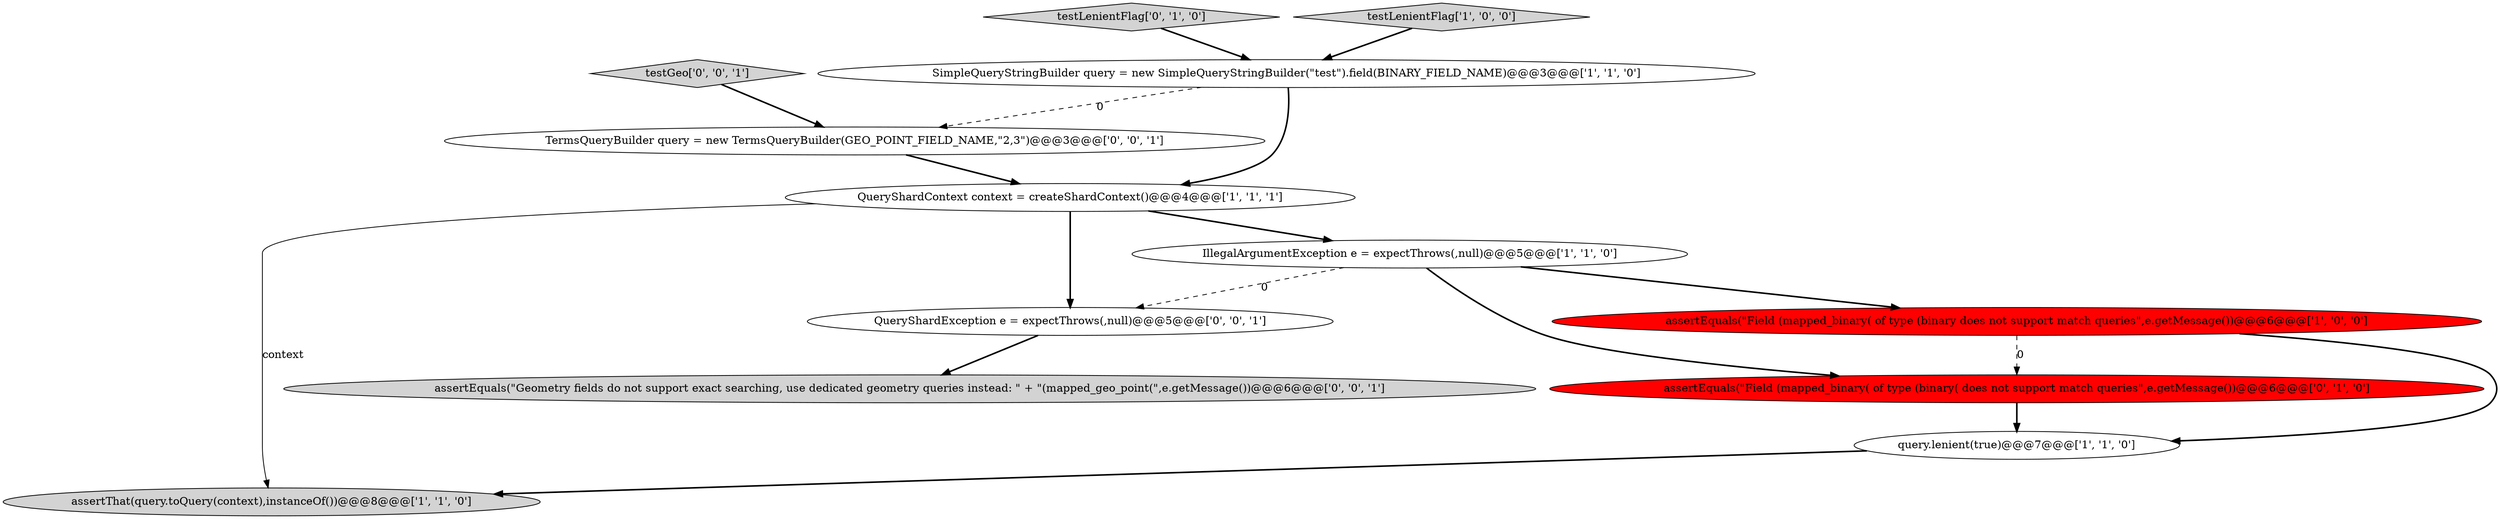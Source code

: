 digraph {
4 [style = filled, label = "assertThat(query.toQuery(context),instanceOf())@@@8@@@['1', '1', '0']", fillcolor = lightgray, shape = ellipse image = "AAA0AAABBB1BBB"];
7 [style = filled, label = "assertEquals(\"Field (mapped_binary( of type (binary( does not support match queries\",e.getMessage())@@@6@@@['0', '1', '0']", fillcolor = red, shape = ellipse image = "AAA1AAABBB2BBB"];
11 [style = filled, label = "QueryShardException e = expectThrows(,null)@@@5@@@['0', '0', '1']", fillcolor = white, shape = ellipse image = "AAA0AAABBB3BBB"];
2 [style = filled, label = "SimpleQueryStringBuilder query = new SimpleQueryStringBuilder(\"test\").field(BINARY_FIELD_NAME)@@@3@@@['1', '1', '0']", fillcolor = white, shape = ellipse image = "AAA0AAABBB1BBB"];
9 [style = filled, label = "assertEquals(\"Geometry fields do not support exact searching, use dedicated geometry queries instead: \" + \"(mapped_geo_point(\",e.getMessage())@@@6@@@['0', '0', '1']", fillcolor = lightgray, shape = ellipse image = "AAA0AAABBB3BBB"];
10 [style = filled, label = "testGeo['0', '0', '1']", fillcolor = lightgray, shape = diamond image = "AAA0AAABBB3BBB"];
8 [style = filled, label = "testLenientFlag['0', '1', '0']", fillcolor = lightgray, shape = diamond image = "AAA0AAABBB2BBB"];
0 [style = filled, label = "IllegalArgumentException e = expectThrows(,null)@@@5@@@['1', '1', '0']", fillcolor = white, shape = ellipse image = "AAA0AAABBB1BBB"];
6 [style = filled, label = "assertEquals(\"Field (mapped_binary( of type (binary does not support match queries\",e.getMessage())@@@6@@@['1', '0', '0']", fillcolor = red, shape = ellipse image = "AAA1AAABBB1BBB"];
12 [style = filled, label = "TermsQueryBuilder query = new TermsQueryBuilder(GEO_POINT_FIELD_NAME,\"2,3\")@@@3@@@['0', '0', '1']", fillcolor = white, shape = ellipse image = "AAA0AAABBB3BBB"];
1 [style = filled, label = "query.lenient(true)@@@7@@@['1', '1', '0']", fillcolor = white, shape = ellipse image = "AAA0AAABBB1BBB"];
5 [style = filled, label = "testLenientFlag['1', '0', '0']", fillcolor = lightgray, shape = diamond image = "AAA0AAABBB1BBB"];
3 [style = filled, label = "QueryShardContext context = createShardContext()@@@4@@@['1', '1', '1']", fillcolor = white, shape = ellipse image = "AAA0AAABBB1BBB"];
3->11 [style = bold, label=""];
6->1 [style = bold, label=""];
3->4 [style = solid, label="context"];
2->12 [style = dashed, label="0"];
1->4 [style = bold, label=""];
5->2 [style = bold, label=""];
12->3 [style = bold, label=""];
0->11 [style = dashed, label="0"];
7->1 [style = bold, label=""];
8->2 [style = bold, label=""];
11->9 [style = bold, label=""];
0->6 [style = bold, label=""];
10->12 [style = bold, label=""];
6->7 [style = dashed, label="0"];
3->0 [style = bold, label=""];
2->3 [style = bold, label=""];
0->7 [style = bold, label=""];
}
